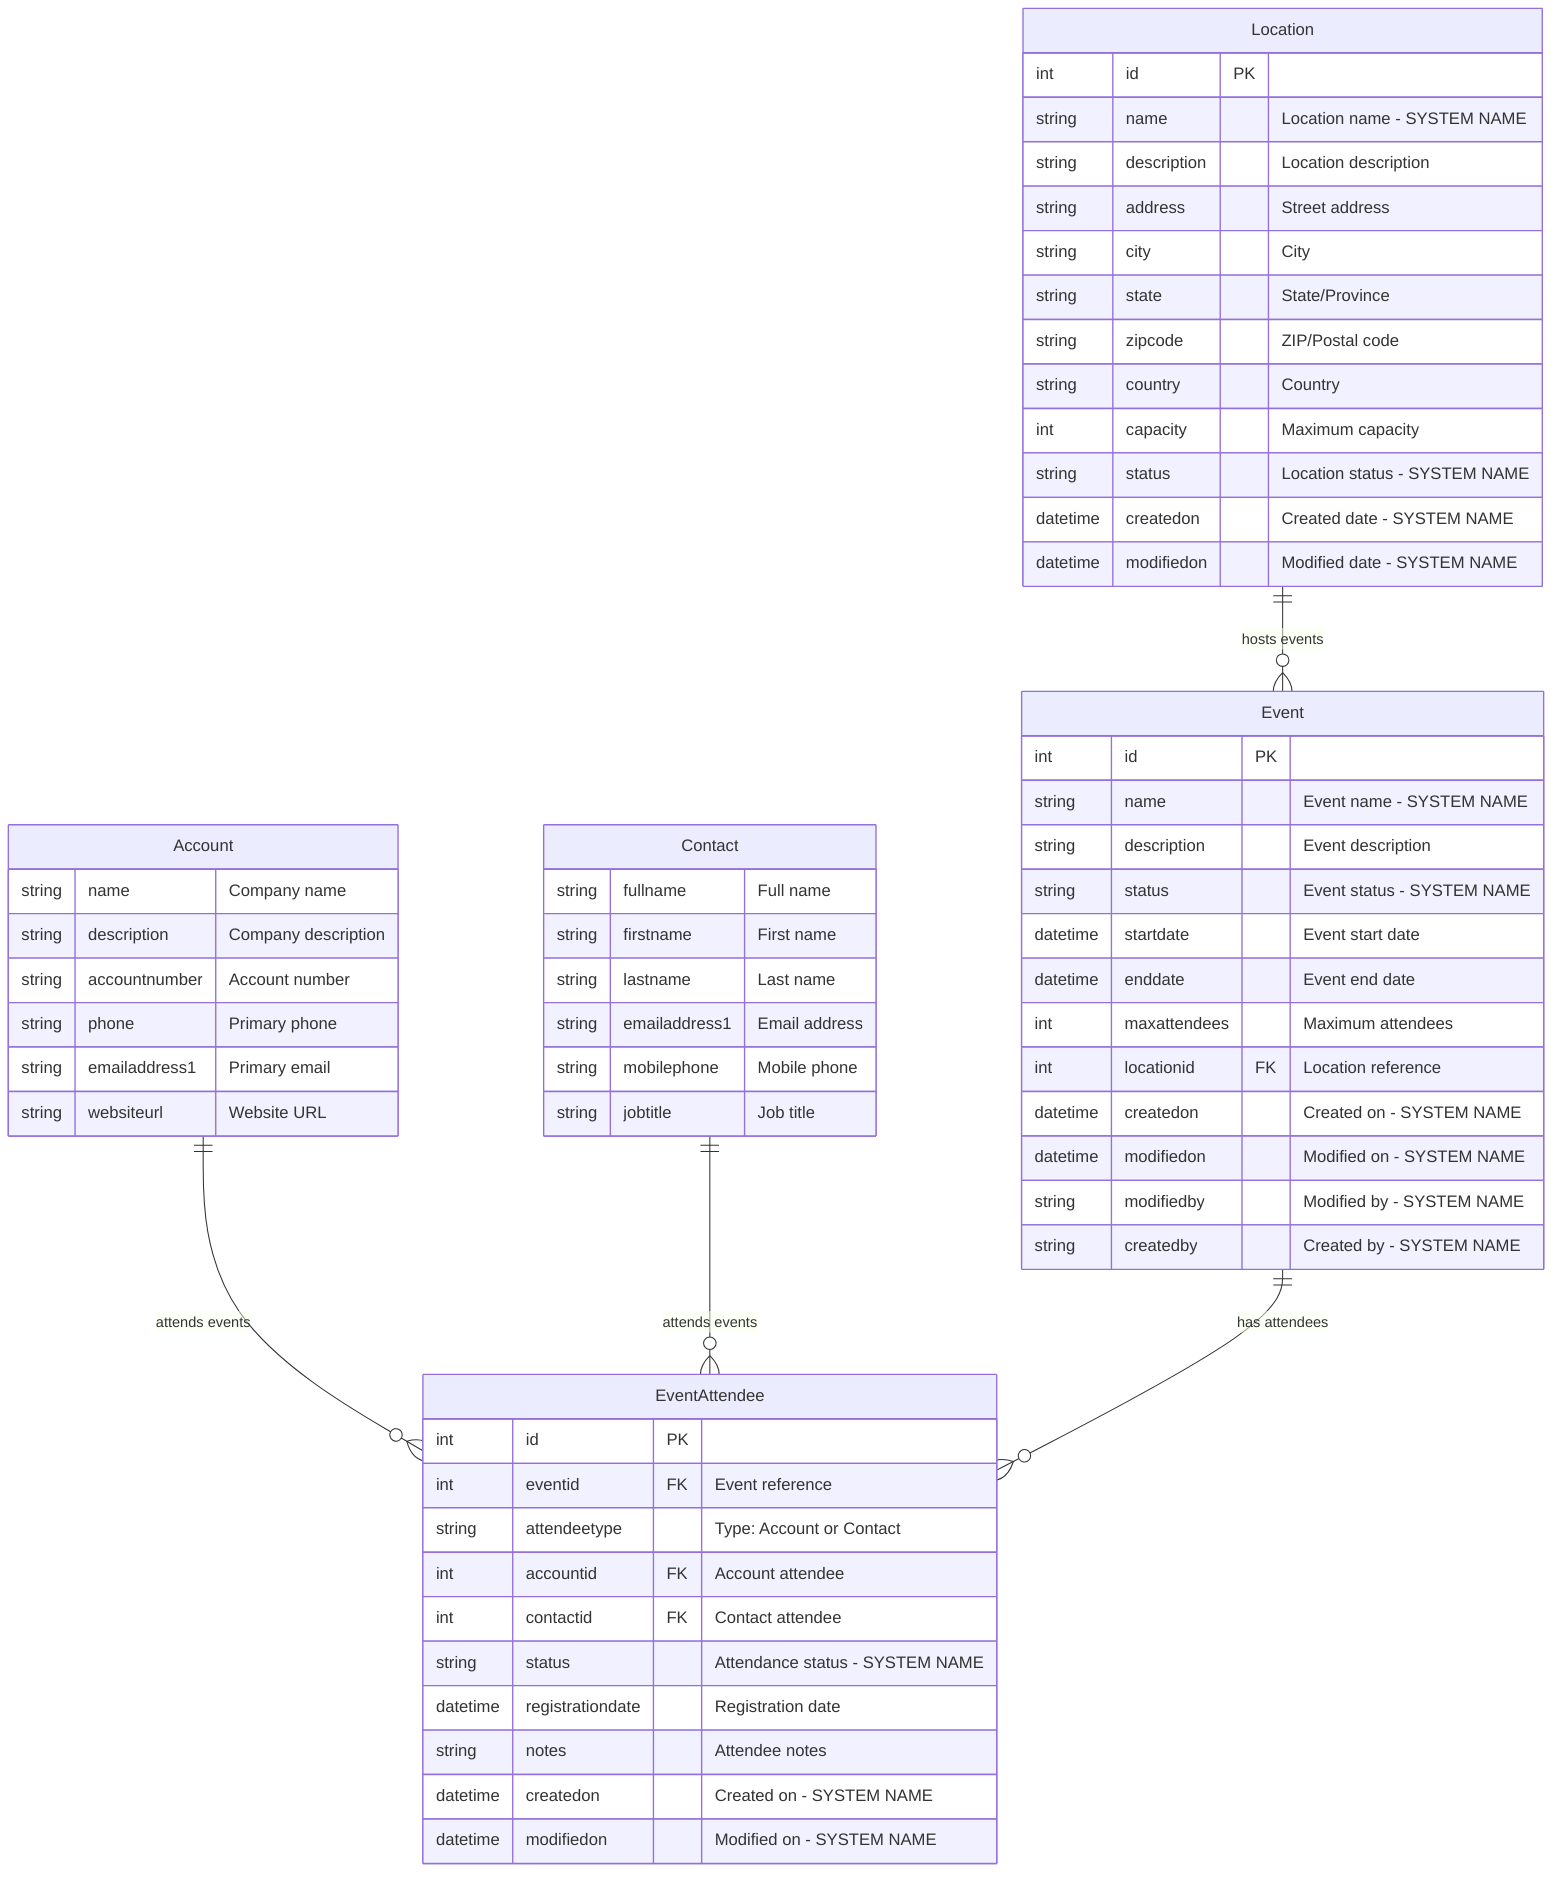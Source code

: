 erDiagram
    %% CDM Entities (will be detected and integrated - attributes will be ignored)
    Account {
        string name "Company name"
        string description "Company description"
        string accountnumber "Account number"
        string phone "Primary phone"
        string emailaddress1 "Primary email"
        string websiteurl "Website URL"
    }

    Contact {
        string fullname "Full name"
        string firstname "First name"
        string lastname "Last name"
        string emailaddress1 "Email address"
        string mobilephone "Mobile phone"
        string jobtitle "Job title"
    }

    %% Custom Entities (will be created)
    Event {
        int id PK
        string name "Event name - SYSTEM NAME"
        string description "Event description"
        string status "Event status - SYSTEM NAME"
        datetime startdate "Event start date"
        datetime enddate "Event end date"
        int maxattendees "Maximum attendees"
        int locationid FK "Location reference"
        datetime createdon "Created on - SYSTEM NAME"
        datetime modifiedon "Modified on - SYSTEM NAME"
        string modifiedby "Modified by - SYSTEM NAME"
        string createdby "Created by - SYSTEM NAME"
    }

    Location {
        int id PK
        string name "Location name - SYSTEM NAME"
        string description "Location description"
        string address "Street address"
        string city "City"
        string state "State/Province"
        string zipcode "ZIP/Postal code"
        string country "Country"
        int capacity "Maximum capacity"
        string status "Location status - SYSTEM NAME"
        datetime createdon "Created date - SYSTEM NAME"
        datetime modifiedon "Modified date - SYSTEM NAME"
    }

    %% Intersection/Junction Table (Many-to-Many)
    EventAttendee {
        int id PK
        int eventid FK "Event reference"
        string attendeetype "Type: Account or Contact"
        int accountid FK "Account attendee"
        int contactid FK "Contact attendee"
        string status "Attendance status - SYSTEM NAME"
        datetime registrationdate "Registration date"
        string notes "Attendee notes"
        datetime createdon "Created on - SYSTEM NAME"
        datetime modifiedon "Modified on - SYSTEM NAME"
    }

    %% Relationships
    Account ||--o{ EventAttendee : "attends events"
    Contact ||--o{ EventAttendee : "attends events"
    Event ||--o{ EventAttendee : "has attendees"
    Location ||--o{ Event : "hosts events"